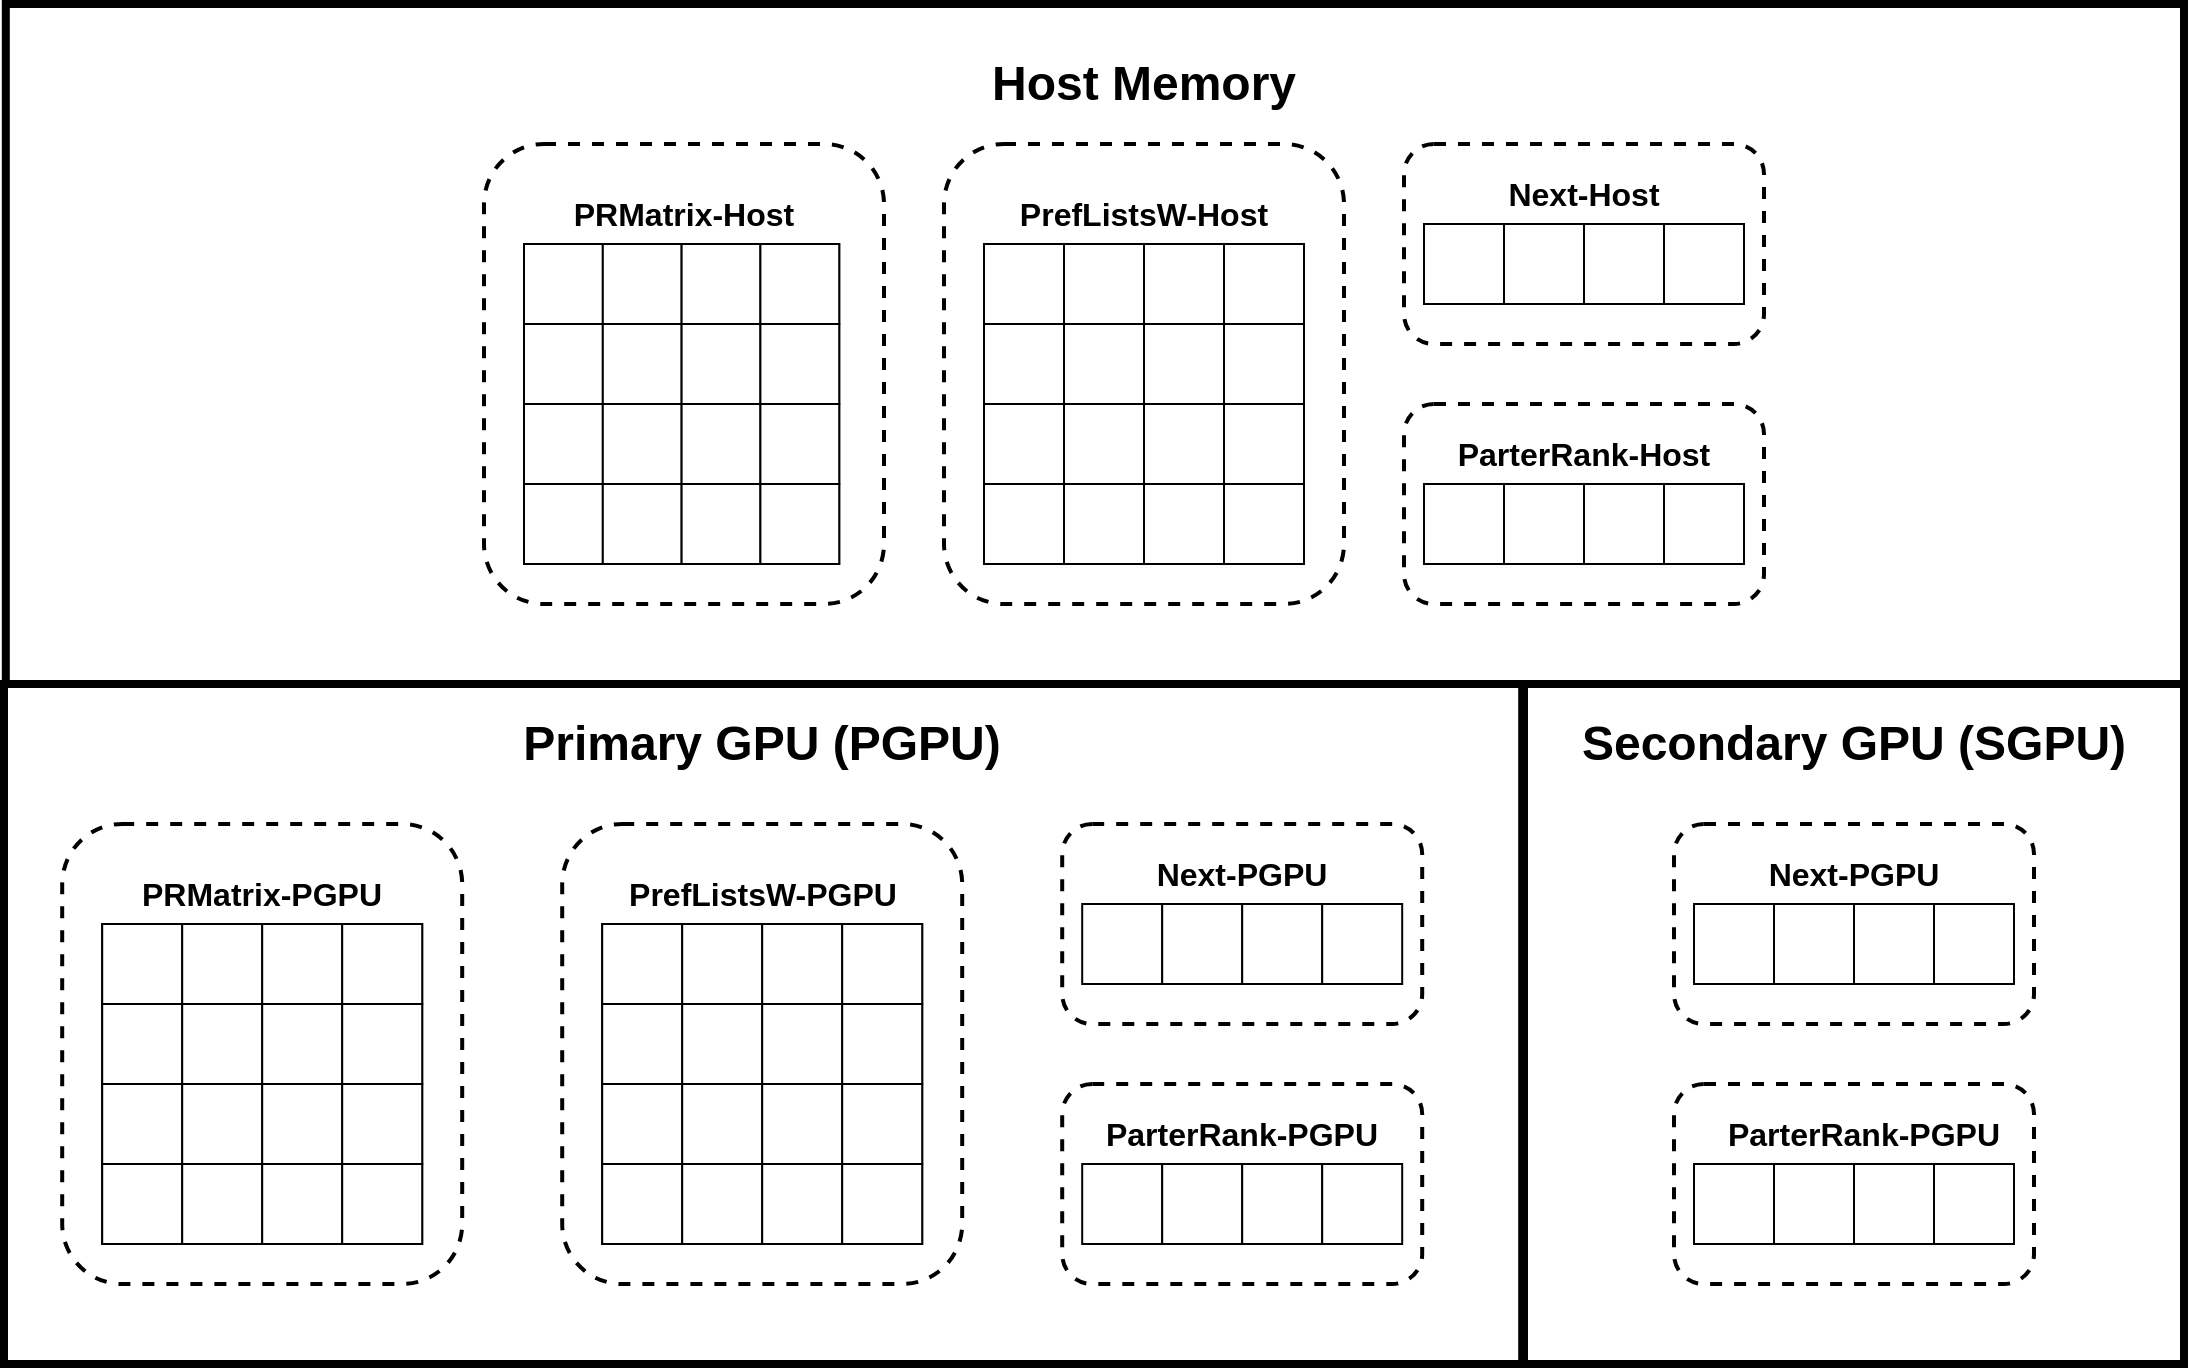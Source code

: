 <mxfile version="24.7.0" type="github">
  <diagram name="Page-1" id="QYnF0VAGigdxiVe0kUOT">
    <mxGraphModel dx="2535" dy="1473" grid="1" gridSize="10" guides="1" tooltips="1" connect="1" arrows="1" fold="1" page="1" pageScale="1" pageWidth="850" pageHeight="1100" math="0" shadow="0">
      <root>
        <mxCell id="0" />
        <mxCell id="1" parent="0" />
        <mxCell id="m7U1WaPmdHwWJLhLWRLw-324" value="" style="rounded=0;whiteSpace=wrap;html=1;strokeWidth=4;" vertex="1" parent="1">
          <mxGeometry x="920" y="700" width="330" height="340" as="geometry" />
        </mxCell>
        <mxCell id="m7U1WaPmdHwWJLhLWRLw-304" value="" style="rounded=0;whiteSpace=wrap;html=1;strokeWidth=4;" vertex="1" parent="1">
          <mxGeometry x="160.9" y="360" width="1089.1" height="340" as="geometry" />
        </mxCell>
        <mxCell id="m7U1WaPmdHwWJLhLWRLw-92" value="" style="rounded=1;whiteSpace=wrap;html=1;fillColor=none;strokeWidth=2;dashed=1;" vertex="1" parent="1">
          <mxGeometry x="400" y="430" width="200" height="230" as="geometry" />
        </mxCell>
        <mxCell id="m7U1WaPmdHwWJLhLWRLw-93" value="" style="rounded=1;whiteSpace=wrap;html=1;fillColor=none;strokeWidth=2;dashed=1;" vertex="1" parent="1">
          <mxGeometry x="630" y="430" width="200" height="230" as="geometry" />
        </mxCell>
        <mxCell id="m7U1WaPmdHwWJLhLWRLw-5" value="&lt;span style=&quot;font-size: 24px;&quot;&gt;&lt;b&gt;Host Memory&lt;/b&gt;&lt;/span&gt;" style="rounded=1;whiteSpace=wrap;html=1;strokeColor=none;fillColor=none;strokeWidth=3;" vertex="1" parent="1">
          <mxGeometry x="650" y="380" width="160" height="40" as="geometry" />
        </mxCell>
        <mxCell id="m7U1WaPmdHwWJLhLWRLw-30" value="" style="group" vertex="1" connectable="0" parent="1">
          <mxGeometry x="650" y="480" width="160" height="160" as="geometry" />
        </mxCell>
        <mxCell id="m7U1WaPmdHwWJLhLWRLw-3" value="" style="rounded=0;whiteSpace=wrap;html=1;" vertex="1" parent="m7U1WaPmdHwWJLhLWRLw-30">
          <mxGeometry width="160" height="160" as="geometry" />
        </mxCell>
        <mxCell id="m7U1WaPmdHwWJLhLWRLw-14" value="" style="rounded=0;whiteSpace=wrap;html=1;" vertex="1" parent="m7U1WaPmdHwWJLhLWRLw-30">
          <mxGeometry width="40" height="40" as="geometry" />
        </mxCell>
        <mxCell id="m7U1WaPmdHwWJLhLWRLw-15" value="" style="rounded=0;whiteSpace=wrap;html=1;" vertex="1" parent="m7U1WaPmdHwWJLhLWRLw-30">
          <mxGeometry y="40" width="40" height="40" as="geometry" />
        </mxCell>
        <mxCell id="m7U1WaPmdHwWJLhLWRLw-16" value="" style="rounded=0;whiteSpace=wrap;html=1;" vertex="1" parent="m7U1WaPmdHwWJLhLWRLw-30">
          <mxGeometry y="80" width="40" height="40" as="geometry" />
        </mxCell>
        <mxCell id="m7U1WaPmdHwWJLhLWRLw-17" value="" style="rounded=0;whiteSpace=wrap;html=1;" vertex="1" parent="m7U1WaPmdHwWJLhLWRLw-30">
          <mxGeometry y="120" width="40" height="40" as="geometry" />
        </mxCell>
        <mxCell id="m7U1WaPmdHwWJLhLWRLw-18" value="" style="rounded=0;whiteSpace=wrap;html=1;" vertex="1" parent="m7U1WaPmdHwWJLhLWRLw-30">
          <mxGeometry x="40" width="40" height="40" as="geometry" />
        </mxCell>
        <mxCell id="m7U1WaPmdHwWJLhLWRLw-19" value="" style="rounded=0;whiteSpace=wrap;html=1;" vertex="1" parent="m7U1WaPmdHwWJLhLWRLw-30">
          <mxGeometry x="40" y="40" width="40" height="40" as="geometry" />
        </mxCell>
        <mxCell id="m7U1WaPmdHwWJLhLWRLw-20" value="" style="rounded=0;whiteSpace=wrap;html=1;" vertex="1" parent="m7U1WaPmdHwWJLhLWRLw-30">
          <mxGeometry x="40" y="80" width="40" height="40" as="geometry" />
        </mxCell>
        <mxCell id="m7U1WaPmdHwWJLhLWRLw-21" value="" style="rounded=0;whiteSpace=wrap;html=1;" vertex="1" parent="m7U1WaPmdHwWJLhLWRLw-30">
          <mxGeometry x="40" y="120" width="40" height="40" as="geometry" />
        </mxCell>
        <mxCell id="m7U1WaPmdHwWJLhLWRLw-22" value="" style="rounded=0;whiteSpace=wrap;html=1;" vertex="1" parent="m7U1WaPmdHwWJLhLWRLw-30">
          <mxGeometry x="80" width="40" height="40" as="geometry" />
        </mxCell>
        <mxCell id="m7U1WaPmdHwWJLhLWRLw-23" value="" style="rounded=0;whiteSpace=wrap;html=1;" vertex="1" parent="m7U1WaPmdHwWJLhLWRLw-30">
          <mxGeometry x="80" y="40" width="40" height="40" as="geometry" />
        </mxCell>
        <mxCell id="m7U1WaPmdHwWJLhLWRLw-24" value="" style="rounded=0;whiteSpace=wrap;html=1;" vertex="1" parent="m7U1WaPmdHwWJLhLWRLw-30">
          <mxGeometry x="80" y="80" width="40" height="40" as="geometry" />
        </mxCell>
        <mxCell id="m7U1WaPmdHwWJLhLWRLw-25" value="" style="rounded=0;whiteSpace=wrap;html=1;" vertex="1" parent="m7U1WaPmdHwWJLhLWRLw-30">
          <mxGeometry x="80" y="120" width="40" height="40" as="geometry" />
        </mxCell>
        <mxCell id="m7U1WaPmdHwWJLhLWRLw-26" value="" style="rounded=0;whiteSpace=wrap;html=1;" vertex="1" parent="m7U1WaPmdHwWJLhLWRLw-30">
          <mxGeometry x="120" width="40" height="40" as="geometry" />
        </mxCell>
        <mxCell id="m7U1WaPmdHwWJLhLWRLw-27" value="" style="rounded=0;whiteSpace=wrap;html=1;" vertex="1" parent="m7U1WaPmdHwWJLhLWRLw-30">
          <mxGeometry x="120" y="40" width="40" height="40" as="geometry" />
        </mxCell>
        <mxCell id="m7U1WaPmdHwWJLhLWRLw-28" value="" style="rounded=0;whiteSpace=wrap;html=1;" vertex="1" parent="m7U1WaPmdHwWJLhLWRLw-30">
          <mxGeometry x="120" y="80" width="40" height="40" as="geometry" />
        </mxCell>
        <mxCell id="m7U1WaPmdHwWJLhLWRLw-29" value="" style="rounded=0;whiteSpace=wrap;html=1;" vertex="1" parent="m7U1WaPmdHwWJLhLWRLw-30">
          <mxGeometry x="120" y="120" width="40" height="40" as="geometry" />
        </mxCell>
        <mxCell id="m7U1WaPmdHwWJLhLWRLw-32" value="" style="group" vertex="1" connectable="0" parent="1">
          <mxGeometry x="220" y="480" width="699.1" height="560" as="geometry" />
        </mxCell>
        <mxCell id="m7U1WaPmdHwWJLhLWRLw-33" value="" style="rounded=0;whiteSpace=wrap;html=1;" vertex="1" parent="m7U1WaPmdHwWJLhLWRLw-32">
          <mxGeometry x="200" width="157.612" height="160" as="geometry" />
        </mxCell>
        <mxCell id="m7U1WaPmdHwWJLhLWRLw-34" value="" style="rounded=0;whiteSpace=wrap;html=1;" vertex="1" parent="m7U1WaPmdHwWJLhLWRLw-32">
          <mxGeometry x="200" width="39.403" height="40" as="geometry" />
        </mxCell>
        <mxCell id="m7U1WaPmdHwWJLhLWRLw-35" value="" style="rounded=0;whiteSpace=wrap;html=1;" vertex="1" parent="m7U1WaPmdHwWJLhLWRLw-32">
          <mxGeometry x="200" y="40" width="39.403" height="40" as="geometry" />
        </mxCell>
        <mxCell id="m7U1WaPmdHwWJLhLWRLw-36" value="" style="rounded=0;whiteSpace=wrap;html=1;" vertex="1" parent="m7U1WaPmdHwWJLhLWRLw-32">
          <mxGeometry x="200" y="80" width="39.403" height="40" as="geometry" />
        </mxCell>
        <mxCell id="m7U1WaPmdHwWJLhLWRLw-37" value="" style="rounded=0;whiteSpace=wrap;html=1;" vertex="1" parent="m7U1WaPmdHwWJLhLWRLw-32">
          <mxGeometry x="200" y="120" width="39.403" height="40" as="geometry" />
        </mxCell>
        <mxCell id="m7U1WaPmdHwWJLhLWRLw-38" value="" style="rounded=0;whiteSpace=wrap;html=1;" vertex="1" parent="m7U1WaPmdHwWJLhLWRLw-32">
          <mxGeometry x="239.403" width="39.403" height="40" as="geometry" />
        </mxCell>
        <mxCell id="m7U1WaPmdHwWJLhLWRLw-39" value="" style="rounded=0;whiteSpace=wrap;html=1;" vertex="1" parent="m7U1WaPmdHwWJLhLWRLw-32">
          <mxGeometry x="239.403" y="40" width="39.403" height="40" as="geometry" />
        </mxCell>
        <mxCell id="m7U1WaPmdHwWJLhLWRLw-40" value="" style="rounded=0;whiteSpace=wrap;html=1;" vertex="1" parent="m7U1WaPmdHwWJLhLWRLw-32">
          <mxGeometry x="239.403" y="80" width="39.403" height="40" as="geometry" />
        </mxCell>
        <mxCell id="m7U1WaPmdHwWJLhLWRLw-41" value="" style="rounded=0;whiteSpace=wrap;html=1;" vertex="1" parent="m7U1WaPmdHwWJLhLWRLw-32">
          <mxGeometry x="239.403" y="120" width="39.403" height="40" as="geometry" />
        </mxCell>
        <mxCell id="m7U1WaPmdHwWJLhLWRLw-42" value="" style="rounded=0;whiteSpace=wrap;html=1;" vertex="1" parent="m7U1WaPmdHwWJLhLWRLw-32">
          <mxGeometry x="278.806" width="39.403" height="40" as="geometry" />
        </mxCell>
        <mxCell id="m7U1WaPmdHwWJLhLWRLw-43" value="" style="rounded=0;whiteSpace=wrap;html=1;" vertex="1" parent="m7U1WaPmdHwWJLhLWRLw-32">
          <mxGeometry x="278.806" y="40" width="39.403" height="40" as="geometry" />
        </mxCell>
        <mxCell id="m7U1WaPmdHwWJLhLWRLw-44" value="" style="rounded=0;whiteSpace=wrap;html=1;" vertex="1" parent="m7U1WaPmdHwWJLhLWRLw-32">
          <mxGeometry x="278.806" y="80" width="39.403" height="40" as="geometry" />
        </mxCell>
        <mxCell id="m7U1WaPmdHwWJLhLWRLw-45" value="" style="rounded=0;whiteSpace=wrap;html=1;" vertex="1" parent="m7U1WaPmdHwWJLhLWRLw-32">
          <mxGeometry x="278.806" y="120" width="39.403" height="40" as="geometry" />
        </mxCell>
        <mxCell id="m7U1WaPmdHwWJLhLWRLw-46" value="" style="rounded=0;whiteSpace=wrap;html=1;" vertex="1" parent="m7U1WaPmdHwWJLhLWRLw-32">
          <mxGeometry x="318.209" width="39.403" height="40" as="geometry" />
        </mxCell>
        <mxCell id="m7U1WaPmdHwWJLhLWRLw-47" value="" style="rounded=0;whiteSpace=wrap;html=1;" vertex="1" parent="m7U1WaPmdHwWJLhLWRLw-32">
          <mxGeometry x="318.209" y="40" width="39.403" height="40" as="geometry" />
        </mxCell>
        <mxCell id="m7U1WaPmdHwWJLhLWRLw-48" value="" style="rounded=0;whiteSpace=wrap;html=1;" vertex="1" parent="m7U1WaPmdHwWJLhLWRLw-32">
          <mxGeometry x="318.209" y="80" width="39.403" height="40" as="geometry" />
        </mxCell>
        <mxCell id="m7U1WaPmdHwWJLhLWRLw-49" value="" style="rounded=0;whiteSpace=wrap;html=1;" vertex="1" parent="m7U1WaPmdHwWJLhLWRLw-32">
          <mxGeometry x="318.209" y="120" width="39.403" height="40" as="geometry" />
        </mxCell>
        <mxCell id="m7U1WaPmdHwWJLhLWRLw-96" value="" style="rounded=0;whiteSpace=wrap;html=1;strokeWidth=4;" vertex="1" parent="m7U1WaPmdHwWJLhLWRLw-32">
          <mxGeometry x="-60" y="220" width="759.1" height="340" as="geometry" />
        </mxCell>
        <mxCell id="m7U1WaPmdHwWJLhLWRLw-278" value="" style="rounded=1;whiteSpace=wrap;html=1;fillColor=none;strokeWidth=2;dashed=1;" vertex="1" parent="m7U1WaPmdHwWJLhLWRLw-32">
          <mxGeometry x="469.1" y="420" width="180" height="100" as="geometry" />
        </mxCell>
        <mxCell id="m7U1WaPmdHwWJLhLWRLw-277" value="" style="rounded=1;whiteSpace=wrap;html=1;fillColor=none;strokeWidth=2;dashed=1;" vertex="1" parent="m7U1WaPmdHwWJLhLWRLw-32">
          <mxGeometry x="469.1" y="290" width="180" height="100" as="geometry" />
        </mxCell>
        <mxCell id="m7U1WaPmdHwWJLhLWRLw-6" value="&lt;span style=&quot;font-size: 24px;&quot;&gt;&lt;b&gt;Primary GPU (PGPU)&lt;/b&gt;&lt;/span&gt;" style="rounded=1;whiteSpace=wrap;html=1;strokeColor=none;fillColor=none;" vertex="1" parent="m7U1WaPmdHwWJLhLWRLw-32">
          <mxGeometry x="159.1" y="230" width="320" height="40" as="geometry" />
        </mxCell>
        <mxCell id="m7U1WaPmdHwWJLhLWRLw-138" value="" style="rounded=1;whiteSpace=wrap;html=1;fillColor=none;strokeWidth=2;dashed=1;" vertex="1" parent="m7U1WaPmdHwWJLhLWRLw-32">
          <mxGeometry x="-30.9" y="290" width="200" height="230" as="geometry" />
        </mxCell>
        <mxCell id="m7U1WaPmdHwWJLhLWRLw-139" value="" style="group" vertex="1" connectable="0" parent="m7U1WaPmdHwWJLhLWRLw-32">
          <mxGeometry x="-10.9" y="340" width="160" height="160" as="geometry" />
        </mxCell>
        <mxCell id="m7U1WaPmdHwWJLhLWRLw-140" value="" style="rounded=0;whiteSpace=wrap;html=1;" vertex="1" parent="m7U1WaPmdHwWJLhLWRLw-139">
          <mxGeometry width="160" height="160" as="geometry" />
        </mxCell>
        <mxCell id="m7U1WaPmdHwWJLhLWRLw-141" value="" style="rounded=0;whiteSpace=wrap;html=1;" vertex="1" parent="m7U1WaPmdHwWJLhLWRLw-139">
          <mxGeometry width="40" height="40" as="geometry" />
        </mxCell>
        <mxCell id="m7U1WaPmdHwWJLhLWRLw-142" value="" style="rounded=0;whiteSpace=wrap;html=1;" vertex="1" parent="m7U1WaPmdHwWJLhLWRLw-139">
          <mxGeometry y="40" width="40" height="40" as="geometry" />
        </mxCell>
        <mxCell id="m7U1WaPmdHwWJLhLWRLw-143" value="" style="rounded=0;whiteSpace=wrap;html=1;" vertex="1" parent="m7U1WaPmdHwWJLhLWRLw-139">
          <mxGeometry y="80" width="40" height="40" as="geometry" />
        </mxCell>
        <mxCell id="m7U1WaPmdHwWJLhLWRLw-144" value="" style="rounded=0;whiteSpace=wrap;html=1;" vertex="1" parent="m7U1WaPmdHwWJLhLWRLw-139">
          <mxGeometry y="120" width="40" height="40" as="geometry" />
        </mxCell>
        <mxCell id="m7U1WaPmdHwWJLhLWRLw-145" value="" style="rounded=0;whiteSpace=wrap;html=1;" vertex="1" parent="m7U1WaPmdHwWJLhLWRLw-139">
          <mxGeometry x="40" width="40" height="40" as="geometry" />
        </mxCell>
        <mxCell id="m7U1WaPmdHwWJLhLWRLw-146" value="" style="rounded=0;whiteSpace=wrap;html=1;" vertex="1" parent="m7U1WaPmdHwWJLhLWRLw-139">
          <mxGeometry x="40" y="40" width="40" height="40" as="geometry" />
        </mxCell>
        <mxCell id="m7U1WaPmdHwWJLhLWRLw-147" value="" style="rounded=0;whiteSpace=wrap;html=1;" vertex="1" parent="m7U1WaPmdHwWJLhLWRLw-139">
          <mxGeometry x="40" y="80" width="40" height="40" as="geometry" />
        </mxCell>
        <mxCell id="m7U1WaPmdHwWJLhLWRLw-148" value="" style="rounded=0;whiteSpace=wrap;html=1;" vertex="1" parent="m7U1WaPmdHwWJLhLWRLw-139">
          <mxGeometry x="40" y="120" width="40" height="40" as="geometry" />
        </mxCell>
        <mxCell id="m7U1WaPmdHwWJLhLWRLw-149" value="" style="rounded=0;whiteSpace=wrap;html=1;" vertex="1" parent="m7U1WaPmdHwWJLhLWRLw-139">
          <mxGeometry x="80" width="40" height="40" as="geometry" />
        </mxCell>
        <mxCell id="m7U1WaPmdHwWJLhLWRLw-150" value="" style="rounded=0;whiteSpace=wrap;html=1;" vertex="1" parent="m7U1WaPmdHwWJLhLWRLw-139">
          <mxGeometry x="80" y="40" width="40" height="40" as="geometry" />
        </mxCell>
        <mxCell id="m7U1WaPmdHwWJLhLWRLw-151" value="" style="rounded=0;whiteSpace=wrap;html=1;" vertex="1" parent="m7U1WaPmdHwWJLhLWRLw-139">
          <mxGeometry x="80" y="80" width="40" height="40" as="geometry" />
        </mxCell>
        <mxCell id="m7U1WaPmdHwWJLhLWRLw-152" value="" style="rounded=0;whiteSpace=wrap;html=1;" vertex="1" parent="m7U1WaPmdHwWJLhLWRLw-139">
          <mxGeometry x="80" y="120" width="40" height="40" as="geometry" />
        </mxCell>
        <mxCell id="m7U1WaPmdHwWJLhLWRLw-153" value="" style="rounded=0;whiteSpace=wrap;html=1;" vertex="1" parent="m7U1WaPmdHwWJLhLWRLw-139">
          <mxGeometry x="120" width="40" height="40" as="geometry" />
        </mxCell>
        <mxCell id="m7U1WaPmdHwWJLhLWRLw-154" value="" style="rounded=0;whiteSpace=wrap;html=1;" vertex="1" parent="m7U1WaPmdHwWJLhLWRLw-139">
          <mxGeometry x="120" y="40" width="40" height="40" as="geometry" />
        </mxCell>
        <mxCell id="m7U1WaPmdHwWJLhLWRLw-155" value="" style="rounded=0;whiteSpace=wrap;html=1;" vertex="1" parent="m7U1WaPmdHwWJLhLWRLw-139">
          <mxGeometry x="120" y="80" width="40" height="40" as="geometry" />
        </mxCell>
        <mxCell id="m7U1WaPmdHwWJLhLWRLw-156" value="" style="rounded=0;whiteSpace=wrap;html=1;" vertex="1" parent="m7U1WaPmdHwWJLhLWRLw-139">
          <mxGeometry x="120" y="120" width="40" height="40" as="geometry" />
        </mxCell>
        <mxCell id="m7U1WaPmdHwWJLhLWRLw-157" value="&lt;p&gt;&lt;b&gt;&lt;font style=&quot;font-size: 16px;&quot;&gt;PRMatrix-PGPU&lt;/font&gt;&lt;/b&gt;&lt;/p&gt;" style="text;html=1;align=center;verticalAlign=middle;whiteSpace=wrap;rounded=0;" vertex="1" parent="m7U1WaPmdHwWJLhLWRLw-32">
          <mxGeometry x="4.1" y="310" width="130" height="30" as="geometry" />
        </mxCell>
        <mxCell id="m7U1WaPmdHwWJLhLWRLw-216" value="" style="rounded=1;whiteSpace=wrap;html=1;fillColor=none;strokeWidth=2;dashed=1;" vertex="1" parent="m7U1WaPmdHwWJLhLWRLw-32">
          <mxGeometry x="219.1" y="290" width="200" height="230" as="geometry" />
        </mxCell>
        <mxCell id="m7U1WaPmdHwWJLhLWRLw-235" value="&lt;p&gt;&lt;b&gt;&lt;font style=&quot;font-size: 16px;&quot;&gt;PrefListsW-PGPU&lt;/font&gt;&lt;/b&gt;&lt;/p&gt;" style="text;html=1;align=center;verticalAlign=middle;whiteSpace=wrap;rounded=0;" vertex="1" parent="m7U1WaPmdHwWJLhLWRLw-32">
          <mxGeometry x="246.6" y="310" width="145" height="30" as="geometry" />
        </mxCell>
        <mxCell id="m7U1WaPmdHwWJLhLWRLw-271" value="" style="group" vertex="1" connectable="0" parent="m7U1WaPmdHwWJLhLWRLw-32">
          <mxGeometry x="479.1" y="330" width="160" height="80" as="geometry" />
        </mxCell>
        <mxCell id="m7U1WaPmdHwWJLhLWRLw-310" value="" style="group" vertex="1" connectable="0" parent="m7U1WaPmdHwWJLhLWRLw-271">
          <mxGeometry width="160" height="40" as="geometry" />
        </mxCell>
        <mxCell id="m7U1WaPmdHwWJLhLWRLw-272" value="" style="rounded=0;whiteSpace=wrap;html=1;" vertex="1" parent="m7U1WaPmdHwWJLhLWRLw-310">
          <mxGeometry width="40" height="40" as="geometry" />
        </mxCell>
        <mxCell id="m7U1WaPmdHwWJLhLWRLw-273" value="" style="rounded=0;whiteSpace=wrap;html=1;" vertex="1" parent="m7U1WaPmdHwWJLhLWRLw-310">
          <mxGeometry x="40" width="40" height="40" as="geometry" />
        </mxCell>
        <mxCell id="m7U1WaPmdHwWJLhLWRLw-274" value="" style="rounded=0;whiteSpace=wrap;html=1;" vertex="1" parent="m7U1WaPmdHwWJLhLWRLw-310">
          <mxGeometry x="80" width="40" height="40" as="geometry" />
        </mxCell>
        <mxCell id="m7U1WaPmdHwWJLhLWRLw-275" value="" style="rounded=0;whiteSpace=wrap;html=1;" vertex="1" parent="m7U1WaPmdHwWJLhLWRLw-310">
          <mxGeometry x="120" width="40" height="40" as="geometry" />
        </mxCell>
        <mxCell id="m7U1WaPmdHwWJLhLWRLw-276" value="&lt;p&gt;&lt;b&gt;&lt;font style=&quot;font-size: 16px;&quot;&gt;Next-PGPU&lt;/font&gt;&lt;/b&gt;&lt;/p&gt;" style="text;html=1;align=center;verticalAlign=middle;whiteSpace=wrap;rounded=0;" vertex="1" parent="m7U1WaPmdHwWJLhLWRLw-32">
          <mxGeometry x="509.1" y="300" width="100" height="30" as="geometry" />
        </mxCell>
        <mxCell id="m7U1WaPmdHwWJLhLWRLw-279" value="" style="group" vertex="1" connectable="0" parent="m7U1WaPmdHwWJLhLWRLw-32">
          <mxGeometry x="479.1" y="460" width="160" height="80" as="geometry" />
        </mxCell>
        <mxCell id="m7U1WaPmdHwWJLhLWRLw-311" value="" style="group" vertex="1" connectable="0" parent="m7U1WaPmdHwWJLhLWRLw-279">
          <mxGeometry width="160" height="40" as="geometry" />
        </mxCell>
        <mxCell id="m7U1WaPmdHwWJLhLWRLw-280" value="" style="rounded=0;whiteSpace=wrap;html=1;" vertex="1" parent="m7U1WaPmdHwWJLhLWRLw-311">
          <mxGeometry width="40" height="40" as="geometry" />
        </mxCell>
        <mxCell id="m7U1WaPmdHwWJLhLWRLw-281" value="" style="rounded=0;whiteSpace=wrap;html=1;" vertex="1" parent="m7U1WaPmdHwWJLhLWRLw-311">
          <mxGeometry x="40" width="40" height="40" as="geometry" />
        </mxCell>
        <mxCell id="m7U1WaPmdHwWJLhLWRLw-282" value="" style="rounded=0;whiteSpace=wrap;html=1;" vertex="1" parent="m7U1WaPmdHwWJLhLWRLw-311">
          <mxGeometry x="80" width="40" height="40" as="geometry" />
        </mxCell>
        <mxCell id="m7U1WaPmdHwWJLhLWRLw-283" value="" style="rounded=0;whiteSpace=wrap;html=1;" vertex="1" parent="m7U1WaPmdHwWJLhLWRLw-311">
          <mxGeometry x="120" width="40" height="40" as="geometry" />
        </mxCell>
        <mxCell id="m7U1WaPmdHwWJLhLWRLw-284" value="&lt;p&gt;&lt;b&gt;&lt;font style=&quot;font-size: 16px;&quot;&gt;ParterRank-PGPU&lt;/font&gt;&lt;/b&gt;&lt;/p&gt;" style="text;html=1;align=center;verticalAlign=middle;whiteSpace=wrap;rounded=0;" vertex="1" parent="m7U1WaPmdHwWJLhLWRLw-32">
          <mxGeometry x="489.1" y="430" width="140" height="30" as="geometry" />
        </mxCell>
        <mxCell id="m7U1WaPmdHwWJLhLWRLw-285" value="" style="group" vertex="1" connectable="0" parent="m7U1WaPmdHwWJLhLWRLw-32">
          <mxGeometry x="239.1" y="340" width="160" height="160" as="geometry" />
        </mxCell>
        <mxCell id="m7U1WaPmdHwWJLhLWRLw-286" value="" style="rounded=0;whiteSpace=wrap;html=1;" vertex="1" parent="m7U1WaPmdHwWJLhLWRLw-285">
          <mxGeometry width="160" height="160" as="geometry" />
        </mxCell>
        <mxCell id="m7U1WaPmdHwWJLhLWRLw-287" value="" style="rounded=0;whiteSpace=wrap;html=1;" vertex="1" parent="m7U1WaPmdHwWJLhLWRLw-285">
          <mxGeometry width="40" height="40" as="geometry" />
        </mxCell>
        <mxCell id="m7U1WaPmdHwWJLhLWRLw-288" value="" style="rounded=0;whiteSpace=wrap;html=1;" vertex="1" parent="m7U1WaPmdHwWJLhLWRLw-285">
          <mxGeometry y="40" width="40" height="40" as="geometry" />
        </mxCell>
        <mxCell id="m7U1WaPmdHwWJLhLWRLw-289" value="" style="rounded=0;whiteSpace=wrap;html=1;" vertex="1" parent="m7U1WaPmdHwWJLhLWRLw-285">
          <mxGeometry y="80" width="40" height="40" as="geometry" />
        </mxCell>
        <mxCell id="m7U1WaPmdHwWJLhLWRLw-290" value="" style="rounded=0;whiteSpace=wrap;html=1;" vertex="1" parent="m7U1WaPmdHwWJLhLWRLw-285">
          <mxGeometry y="120" width="40" height="40" as="geometry" />
        </mxCell>
        <mxCell id="m7U1WaPmdHwWJLhLWRLw-291" value="" style="rounded=0;whiteSpace=wrap;html=1;" vertex="1" parent="m7U1WaPmdHwWJLhLWRLw-285">
          <mxGeometry x="40" width="40" height="40" as="geometry" />
        </mxCell>
        <mxCell id="m7U1WaPmdHwWJLhLWRLw-292" value="" style="rounded=0;whiteSpace=wrap;html=1;" vertex="1" parent="m7U1WaPmdHwWJLhLWRLw-285">
          <mxGeometry x="40" y="40" width="40" height="40" as="geometry" />
        </mxCell>
        <mxCell id="m7U1WaPmdHwWJLhLWRLw-293" value="" style="rounded=0;whiteSpace=wrap;html=1;" vertex="1" parent="m7U1WaPmdHwWJLhLWRLw-285">
          <mxGeometry x="40" y="80" width="40" height="40" as="geometry" />
        </mxCell>
        <mxCell id="m7U1WaPmdHwWJLhLWRLw-294" value="" style="rounded=0;whiteSpace=wrap;html=1;" vertex="1" parent="m7U1WaPmdHwWJLhLWRLw-285">
          <mxGeometry x="40" y="120" width="40" height="40" as="geometry" />
        </mxCell>
        <mxCell id="m7U1WaPmdHwWJLhLWRLw-295" value="" style="rounded=0;whiteSpace=wrap;html=1;" vertex="1" parent="m7U1WaPmdHwWJLhLWRLw-285">
          <mxGeometry x="80" width="40" height="40" as="geometry" />
        </mxCell>
        <mxCell id="m7U1WaPmdHwWJLhLWRLw-296" value="" style="rounded=0;whiteSpace=wrap;html=1;" vertex="1" parent="m7U1WaPmdHwWJLhLWRLw-285">
          <mxGeometry x="80" y="40" width="40" height="40" as="geometry" />
        </mxCell>
        <mxCell id="m7U1WaPmdHwWJLhLWRLw-297" value="" style="rounded=0;whiteSpace=wrap;html=1;" vertex="1" parent="m7U1WaPmdHwWJLhLWRLw-285">
          <mxGeometry x="80" y="80" width="40" height="40" as="geometry" />
        </mxCell>
        <mxCell id="m7U1WaPmdHwWJLhLWRLw-298" value="" style="rounded=0;whiteSpace=wrap;html=1;" vertex="1" parent="m7U1WaPmdHwWJLhLWRLw-285">
          <mxGeometry x="80" y="120" width="40" height="40" as="geometry" />
        </mxCell>
        <mxCell id="m7U1WaPmdHwWJLhLWRLw-299" value="" style="rounded=0;whiteSpace=wrap;html=1;" vertex="1" parent="m7U1WaPmdHwWJLhLWRLw-285">
          <mxGeometry x="120" width="40" height="40" as="geometry" />
        </mxCell>
        <mxCell id="m7U1WaPmdHwWJLhLWRLw-300" value="" style="rounded=0;whiteSpace=wrap;html=1;" vertex="1" parent="m7U1WaPmdHwWJLhLWRLw-285">
          <mxGeometry x="120" y="40" width="40" height="40" as="geometry" />
        </mxCell>
        <mxCell id="m7U1WaPmdHwWJLhLWRLw-301" value="" style="rounded=0;whiteSpace=wrap;html=1;" vertex="1" parent="m7U1WaPmdHwWJLhLWRLw-285">
          <mxGeometry x="120" y="80" width="40" height="40" as="geometry" />
        </mxCell>
        <mxCell id="m7U1WaPmdHwWJLhLWRLw-302" value="" style="rounded=0;whiteSpace=wrap;html=1;" vertex="1" parent="m7U1WaPmdHwWJLhLWRLw-285">
          <mxGeometry x="120" y="120" width="40" height="40" as="geometry" />
        </mxCell>
        <mxCell id="m7U1WaPmdHwWJLhLWRLw-84" value="&lt;p&gt;&lt;b&gt;&lt;font style=&quot;font-size: 16px;&quot;&gt;PRMatrix-Host&lt;/font&gt;&lt;/b&gt;&lt;/p&gt;" style="text;html=1;align=center;verticalAlign=middle;whiteSpace=wrap;rounded=0;" vertex="1" parent="1">
          <mxGeometry x="430" y="450" width="140" height="30" as="geometry" />
        </mxCell>
        <mxCell id="m7U1WaPmdHwWJLhLWRLw-86" value="&lt;p&gt;&lt;b&gt;&lt;font style=&quot;font-size: 16px;&quot;&gt;PrefListsW-Host&lt;/font&gt;&lt;/b&gt;&lt;/p&gt;" style="text;html=1;align=center;verticalAlign=middle;whiteSpace=wrap;rounded=0;" vertex="1" parent="1">
          <mxGeometry x="665" y="450" width="130" height="30" as="geometry" />
        </mxCell>
        <mxCell id="m7U1WaPmdHwWJLhLWRLw-257" value="" style="group" vertex="1" connectable="0" parent="1">
          <mxGeometry x="870" y="470" width="160" height="80" as="geometry" />
        </mxCell>
        <mxCell id="m7U1WaPmdHwWJLhLWRLw-258" value="" style="rounded=0;whiteSpace=wrap;html=1;" vertex="1" parent="m7U1WaPmdHwWJLhLWRLw-257">
          <mxGeometry width="40" height="40" as="geometry" />
        </mxCell>
        <mxCell id="m7U1WaPmdHwWJLhLWRLw-259" value="" style="rounded=0;whiteSpace=wrap;html=1;" vertex="1" parent="m7U1WaPmdHwWJLhLWRLw-257">
          <mxGeometry x="40" width="40" height="40" as="geometry" />
        </mxCell>
        <mxCell id="m7U1WaPmdHwWJLhLWRLw-260" value="" style="rounded=0;whiteSpace=wrap;html=1;" vertex="1" parent="m7U1WaPmdHwWJLhLWRLw-257">
          <mxGeometry x="80" width="40" height="40" as="geometry" />
        </mxCell>
        <mxCell id="m7U1WaPmdHwWJLhLWRLw-261" value="" style="rounded=0;whiteSpace=wrap;html=1;" vertex="1" parent="m7U1WaPmdHwWJLhLWRLw-257">
          <mxGeometry x="120" width="40" height="40" as="geometry" />
        </mxCell>
        <mxCell id="m7U1WaPmdHwWJLhLWRLw-262" value="&lt;p&gt;&lt;b&gt;&lt;font style=&quot;font-size: 16px;&quot;&gt;Next-Host&lt;/font&gt;&lt;/b&gt;&lt;/p&gt;" style="text;html=1;align=center;verticalAlign=middle;whiteSpace=wrap;rounded=0;" vertex="1" parent="1">
          <mxGeometry x="900" y="440" width="100" height="30" as="geometry" />
        </mxCell>
        <mxCell id="m7U1WaPmdHwWJLhLWRLw-263" value="" style="rounded=1;whiteSpace=wrap;html=1;fillColor=none;strokeWidth=2;dashed=1;" vertex="1" parent="1">
          <mxGeometry x="860" y="430" width="180" height="100" as="geometry" />
        </mxCell>
        <mxCell id="m7U1WaPmdHwWJLhLWRLw-264" value="" style="rounded=1;whiteSpace=wrap;html=1;fillColor=none;strokeWidth=2;dashed=1;" vertex="1" parent="1">
          <mxGeometry x="860" y="560" width="180" height="100" as="geometry" />
        </mxCell>
        <mxCell id="m7U1WaPmdHwWJLhLWRLw-265" value="" style="group" vertex="1" connectable="0" parent="1">
          <mxGeometry x="670" y="600" width="230" height="120" as="geometry" />
        </mxCell>
        <mxCell id="m7U1WaPmdHwWJLhLWRLw-266" value="" style="rounded=0;whiteSpace=wrap;html=1;" vertex="1" parent="m7U1WaPmdHwWJLhLWRLw-265">
          <mxGeometry x="200" width="40" height="40" as="geometry" />
        </mxCell>
        <mxCell id="m7U1WaPmdHwWJLhLWRLw-267" value="" style="rounded=0;whiteSpace=wrap;html=1;" vertex="1" parent="m7U1WaPmdHwWJLhLWRLw-265">
          <mxGeometry x="240" width="40" height="40" as="geometry" />
        </mxCell>
        <mxCell id="m7U1WaPmdHwWJLhLWRLw-268" value="" style="rounded=0;whiteSpace=wrap;html=1;" vertex="1" parent="m7U1WaPmdHwWJLhLWRLw-265">
          <mxGeometry x="280" width="40" height="40" as="geometry" />
        </mxCell>
        <mxCell id="m7U1WaPmdHwWJLhLWRLw-269" value="" style="rounded=0;whiteSpace=wrap;html=1;" vertex="1" parent="m7U1WaPmdHwWJLhLWRLw-265">
          <mxGeometry x="320" width="40" height="40" as="geometry" />
        </mxCell>
        <mxCell id="m7U1WaPmdHwWJLhLWRLw-270" value="&lt;p&gt;&lt;b&gt;&lt;font style=&quot;font-size: 16px;&quot;&gt;ParterRank-Host&lt;/font&gt;&lt;/b&gt;&lt;/p&gt;" style="text;html=1;align=center;verticalAlign=middle;whiteSpace=wrap;rounded=0;" vertex="1" parent="1">
          <mxGeometry x="880" y="570" width="140" height="30" as="geometry" />
        </mxCell>
        <mxCell id="m7U1WaPmdHwWJLhLWRLw-305" value="" style="rounded=1;whiteSpace=wrap;html=1;fillColor=none;strokeWidth=2;dashed=1;" vertex="1" parent="1">
          <mxGeometry x="995" y="900" width="180" height="100" as="geometry" />
        </mxCell>
        <mxCell id="m7U1WaPmdHwWJLhLWRLw-306" value="" style="rounded=1;whiteSpace=wrap;html=1;fillColor=none;strokeWidth=2;dashed=1;" vertex="1" parent="1">
          <mxGeometry x="995" y="770" width="180" height="100" as="geometry" />
        </mxCell>
        <mxCell id="m7U1WaPmdHwWJLhLWRLw-307" value="&lt;p&gt;&lt;b&gt;&lt;font style=&quot;font-size: 16px;&quot;&gt;Next-PGPU&lt;/font&gt;&lt;/b&gt;&lt;/p&gt;" style="text;html=1;align=center;verticalAlign=middle;whiteSpace=wrap;rounded=0;" vertex="1" parent="1">
          <mxGeometry x="1035" y="780" width="100" height="30" as="geometry" />
        </mxCell>
        <mxCell id="m7U1WaPmdHwWJLhLWRLw-308" value="&lt;p&gt;&lt;b&gt;&lt;font style=&quot;font-size: 16px;&quot;&gt;ParterRank-PGPU&lt;/font&gt;&lt;/b&gt;&lt;/p&gt;" style="text;html=1;align=center;verticalAlign=middle;whiteSpace=wrap;rounded=0;" vertex="1" parent="1">
          <mxGeometry x="1020" y="910" width="140" height="30" as="geometry" />
        </mxCell>
        <mxCell id="m7U1WaPmdHwWJLhLWRLw-309" value="&lt;span style=&quot;font-size: 24px;&quot;&gt;&lt;b&gt;Secondary GPU (SGPU)&lt;/b&gt;&lt;/span&gt;" style="rounded=1;whiteSpace=wrap;html=1;strokeColor=none;fillColor=none;" vertex="1" parent="1">
          <mxGeometry x="945" y="710" width="280" height="40" as="geometry" />
        </mxCell>
        <mxCell id="m7U1WaPmdHwWJLhLWRLw-312" value="" style="group" vertex="1" connectable="0" parent="1">
          <mxGeometry x="1005" y="940" width="160" height="40" as="geometry" />
        </mxCell>
        <mxCell id="m7U1WaPmdHwWJLhLWRLw-313" value="" style="rounded=0;whiteSpace=wrap;html=1;" vertex="1" parent="m7U1WaPmdHwWJLhLWRLw-312">
          <mxGeometry width="40" height="40" as="geometry" />
        </mxCell>
        <mxCell id="m7U1WaPmdHwWJLhLWRLw-314" value="" style="rounded=0;whiteSpace=wrap;html=1;" vertex="1" parent="m7U1WaPmdHwWJLhLWRLw-312">
          <mxGeometry x="40" width="40" height="40" as="geometry" />
        </mxCell>
        <mxCell id="m7U1WaPmdHwWJLhLWRLw-315" value="" style="rounded=0;whiteSpace=wrap;html=1;" vertex="1" parent="m7U1WaPmdHwWJLhLWRLw-312">
          <mxGeometry x="80" width="40" height="40" as="geometry" />
        </mxCell>
        <mxCell id="m7U1WaPmdHwWJLhLWRLw-316" value="" style="rounded=0;whiteSpace=wrap;html=1;" vertex="1" parent="m7U1WaPmdHwWJLhLWRLw-312">
          <mxGeometry x="120" width="40" height="40" as="geometry" />
        </mxCell>
        <mxCell id="m7U1WaPmdHwWJLhLWRLw-318" value="" style="group" vertex="1" connectable="0" parent="1">
          <mxGeometry x="1005" y="810" width="160" height="80" as="geometry" />
        </mxCell>
        <mxCell id="m7U1WaPmdHwWJLhLWRLw-319" value="" style="group" vertex="1" connectable="0" parent="m7U1WaPmdHwWJLhLWRLw-318">
          <mxGeometry width="160" height="40" as="geometry" />
        </mxCell>
        <mxCell id="m7U1WaPmdHwWJLhLWRLw-320" value="" style="rounded=0;whiteSpace=wrap;html=1;" vertex="1" parent="m7U1WaPmdHwWJLhLWRLw-319">
          <mxGeometry width="40" height="40" as="geometry" />
        </mxCell>
        <mxCell id="m7U1WaPmdHwWJLhLWRLw-321" value="" style="rounded=0;whiteSpace=wrap;html=1;" vertex="1" parent="m7U1WaPmdHwWJLhLWRLw-319">
          <mxGeometry x="40" width="40" height="40" as="geometry" />
        </mxCell>
        <mxCell id="m7U1WaPmdHwWJLhLWRLw-322" value="" style="rounded=0;whiteSpace=wrap;html=1;" vertex="1" parent="m7U1WaPmdHwWJLhLWRLw-319">
          <mxGeometry x="80" width="40" height="40" as="geometry" />
        </mxCell>
        <mxCell id="m7U1WaPmdHwWJLhLWRLw-323" value="" style="rounded=0;whiteSpace=wrap;html=1;" vertex="1" parent="m7U1WaPmdHwWJLhLWRLw-319">
          <mxGeometry x="120" width="40" height="40" as="geometry" />
        </mxCell>
      </root>
    </mxGraphModel>
  </diagram>
</mxfile>
